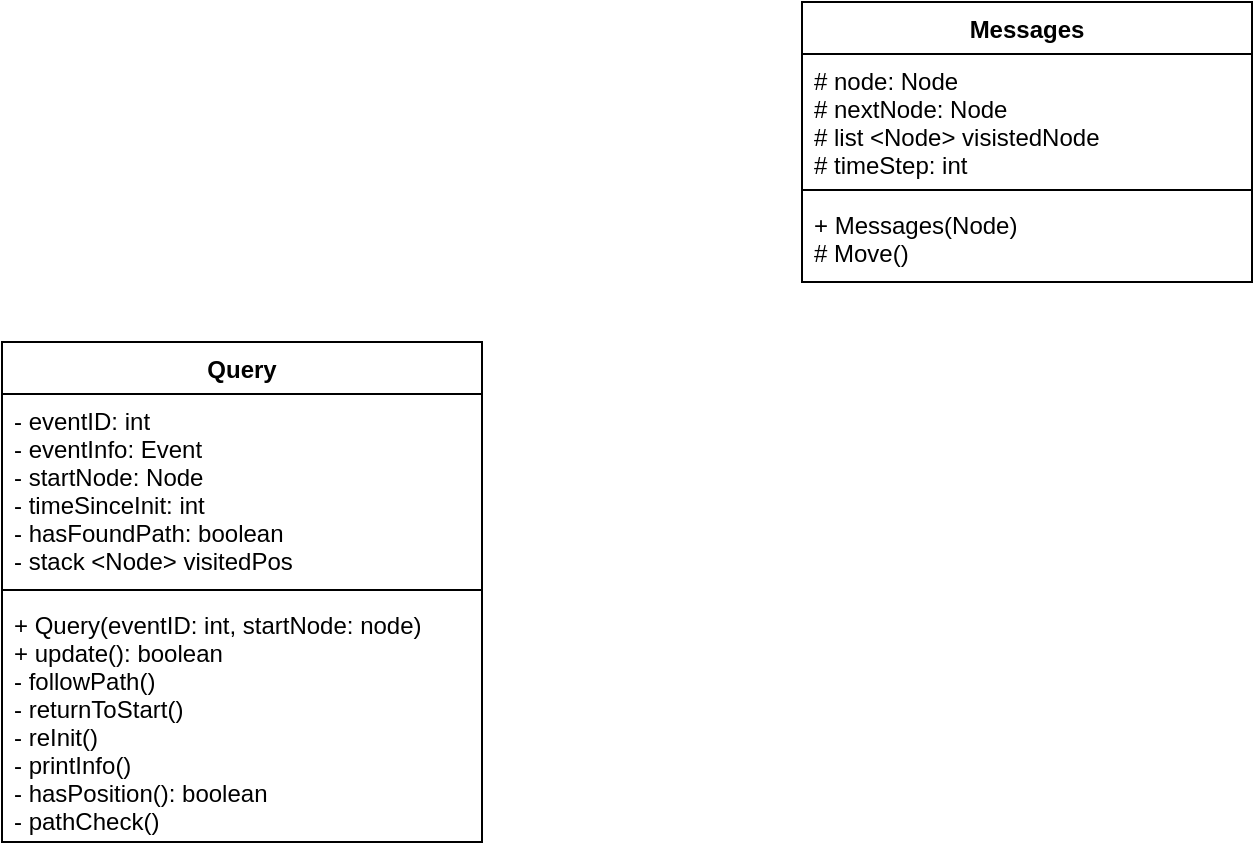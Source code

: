 <mxfile version="18.0.7" type="github">
  <diagram id="991YIVNwjoEm6JlIrCAU" name="Page-1">
    <mxGraphModel dx="1112" dy="1153" grid="1" gridSize="10" guides="1" tooltips="1" connect="1" arrows="1" fold="1" page="1" pageScale="1" pageWidth="1169" pageHeight="1654" math="0" shadow="0">
      <root>
        <mxCell id="0" />
        <mxCell id="1" parent="0" />
        <mxCell id="1_JYMFFjYfN3ZRPpOfIf-5" value="Messages" style="swimlane;fontStyle=1;align=center;verticalAlign=top;childLayout=stackLayout;horizontal=1;startSize=26;horizontalStack=0;resizeParent=1;resizeParentMax=0;resizeLast=0;collapsible=1;marginBottom=0;" vertex="1" parent="1">
          <mxGeometry x="440" y="30" width="225" height="140" as="geometry" />
        </mxCell>
        <mxCell id="1_JYMFFjYfN3ZRPpOfIf-6" value="# node: Node&#xa;# nextNode: Node&#xa;# list &lt;Node&gt; visistedNode&#xa;# timeStep: int&#xa;&#xa;&#xa;" style="text;strokeColor=none;fillColor=none;align=left;verticalAlign=top;spacingLeft=4;spacingRight=4;overflow=hidden;rotatable=0;points=[[0,0.5],[1,0.5]];portConstraint=eastwest;" vertex="1" parent="1_JYMFFjYfN3ZRPpOfIf-5">
          <mxGeometry y="26" width="225" height="64" as="geometry" />
        </mxCell>
        <mxCell id="1_JYMFFjYfN3ZRPpOfIf-7" value="" style="line;strokeWidth=1;fillColor=none;align=left;verticalAlign=middle;spacingTop=-1;spacingLeft=3;spacingRight=3;rotatable=0;labelPosition=right;points=[];portConstraint=eastwest;" vertex="1" parent="1_JYMFFjYfN3ZRPpOfIf-5">
          <mxGeometry y="90" width="225" height="8" as="geometry" />
        </mxCell>
        <mxCell id="1_JYMFFjYfN3ZRPpOfIf-8" value="+ Messages(Node)&#xa;# Move()&#xa;" style="text;strokeColor=none;fillColor=none;align=left;verticalAlign=top;spacingLeft=4;spacingRight=4;overflow=hidden;rotatable=0;points=[[0,0.5],[1,0.5]];portConstraint=eastwest;" vertex="1" parent="1_JYMFFjYfN3ZRPpOfIf-5">
          <mxGeometry y="98" width="225" height="42" as="geometry" />
        </mxCell>
        <mxCell id="1_JYMFFjYfN3ZRPpOfIf-9" value="Query" style="swimlane;fontStyle=1;align=center;verticalAlign=top;childLayout=stackLayout;horizontal=1;startSize=26;horizontalStack=0;resizeParent=1;resizeParentMax=0;resizeLast=0;collapsible=1;marginBottom=0;" vertex="1" parent="1">
          <mxGeometry x="40" y="200" width="240" height="250" as="geometry" />
        </mxCell>
        <mxCell id="1_JYMFFjYfN3ZRPpOfIf-10" value="- eventID: int&#xa;- eventInfo: Event&#xa;- startNode: Node&#xa;- timeSinceInit: int&#xa;- hasFoundPath: boolean&#xa;- stack &lt;Node&gt; visitedPos&#xa;&#xa;" style="text;strokeColor=none;fillColor=none;align=left;verticalAlign=top;spacingLeft=4;spacingRight=4;overflow=hidden;rotatable=0;points=[[0,0.5],[1,0.5]];portConstraint=eastwest;" vertex="1" parent="1_JYMFFjYfN3ZRPpOfIf-9">
          <mxGeometry y="26" width="240" height="94" as="geometry" />
        </mxCell>
        <mxCell id="1_JYMFFjYfN3ZRPpOfIf-11" value="" style="line;strokeWidth=1;fillColor=none;align=left;verticalAlign=middle;spacingTop=-1;spacingLeft=3;spacingRight=3;rotatable=0;labelPosition=right;points=[];portConstraint=eastwest;" vertex="1" parent="1_JYMFFjYfN3ZRPpOfIf-9">
          <mxGeometry y="120" width="240" height="8" as="geometry" />
        </mxCell>
        <mxCell id="1_JYMFFjYfN3ZRPpOfIf-12" value="+ Query(eventID: int, startNode: node)&#xa;+ update(): boolean&#xa;- followPath()&#xa;- returnToStart()&#xa;- reInit()&#xa;- printInfo()&#xa;- hasPosition(): boolean&#xa;- pathCheck()&#xa;&#xa;&#xa;" style="text;strokeColor=none;fillColor=none;align=left;verticalAlign=top;spacingLeft=4;spacingRight=4;overflow=hidden;rotatable=0;points=[[0,0.5],[1,0.5]];portConstraint=eastwest;" vertex="1" parent="1_JYMFFjYfN3ZRPpOfIf-9">
          <mxGeometry y="128" width="240" height="122" as="geometry" />
        </mxCell>
      </root>
    </mxGraphModel>
  </diagram>
</mxfile>
